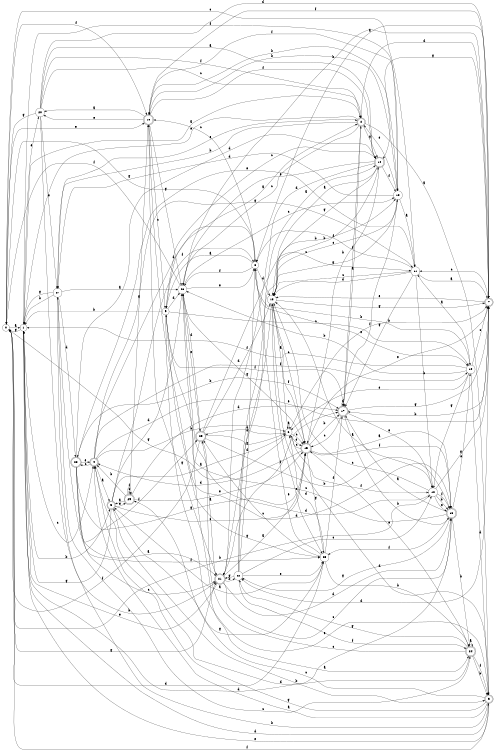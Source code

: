 digraph n24_9 {
__start0 [label="" shape="none"];

rankdir=LR;
size="8,5";

s0 [style="filled", color="black", fillcolor="white" shape="circle", label="0"];
s1 [style="filled", color="black", fillcolor="white" shape="circle", label="1"];
s2 [style="rounded,filled", color="black", fillcolor="white" shape="doublecircle", label="2"];
s3 [style="rounded,filled", color="black", fillcolor="white" shape="doublecircle", label="3"];
s4 [style="rounded,filled", color="black", fillcolor="white" shape="doublecircle", label="4"];
s5 [style="rounded,filled", color="black", fillcolor="white" shape="doublecircle", label="5"];
s6 [style="filled", color="black", fillcolor="white" shape="circle", label="6"];
s7 [style="rounded,filled", color="black", fillcolor="white" shape="doublecircle", label="7"];
s8 [style="filled", color="black", fillcolor="white" shape="circle", label="8"];
s9 [style="filled", color="black", fillcolor="white" shape="circle", label="9"];
s10 [style="filled", color="black", fillcolor="white" shape="circle", label="10"];
s11 [style="filled", color="black", fillcolor="white" shape="circle", label="11"];
s12 [style="filled", color="black", fillcolor="white" shape="circle", label="12"];
s13 [style="filled", color="black", fillcolor="white" shape="circle", label="13"];
s14 [style="rounded,filled", color="black", fillcolor="white" shape="doublecircle", label="14"];
s15 [style="rounded,filled", color="black", fillcolor="white" shape="doublecircle", label="15"];
s16 [style="rounded,filled", color="black", fillcolor="white" shape="doublecircle", label="16"];
s17 [style="rounded,filled", color="black", fillcolor="white" shape="doublecircle", label="17"];
s18 [style="filled", color="black", fillcolor="white" shape="circle", label="18"];
s19 [style="rounded,filled", color="black", fillcolor="white" shape="doublecircle", label="19"];
s20 [style="filled", color="black", fillcolor="white" shape="circle", label="20"];
s21 [style="rounded,filled", color="black", fillcolor="white" shape="doublecircle", label="21"];
s22 [style="filled", color="black", fillcolor="white" shape="circle", label="22"];
s23 [style="filled", color="black", fillcolor="white" shape="circle", label="23"];
s24 [style="rounded,filled", color="black", fillcolor="white" shape="doublecircle", label="24"];
s25 [style="rounded,filled", color="black", fillcolor="white" shape="doublecircle", label="25"];
s26 [style="filled", color="black", fillcolor="white" shape="circle", label="26"];
s27 [style="filled", color="black", fillcolor="white" shape="circle", label="27"];
s28 [style="rounded,filled", color="black", fillcolor="white" shape="doublecircle", label="28"];
s29 [style="rounded,filled", color="black", fillcolor="white" shape="doublecircle", label="29"];
s0 -> s1 [label="a"];
s0 -> s12 [label="b"];
s0 -> s11 [label="c"];
s0 -> s23 [label="d"];
s0 -> s19 [label="e"];
s0 -> s19 [label="f"];
s0 -> s21 [label="g"];
s1 -> s2 [label="a"];
s1 -> s5 [label="b"];
s1 -> s4 [label="c"];
s1 -> s3 [label="d"];
s1 -> s20 [label="e"];
s1 -> s18 [label="f"];
s1 -> s0 [label="g"];
s2 -> s3 [label="a"];
s2 -> s27 [label="b"];
s2 -> s26 [label="c"];
s2 -> s7 [label="d"];
s2 -> s1 [label="e"];
s2 -> s17 [label="f"];
s2 -> s14 [label="g"];
s3 -> s4 [label="a"];
s3 -> s27 [label="b"];
s3 -> s29 [label="c"];
s3 -> s13 [label="d"];
s3 -> s1 [label="e"];
s3 -> s0 [label="f"];
s3 -> s4 [label="g"];
s4 -> s5 [label="a"];
s4 -> s6 [label="b"];
s4 -> s28 [label="c"];
s4 -> s8 [label="d"];
s4 -> s7 [label="e"];
s4 -> s10 [label="f"];
s4 -> s11 [label="g"];
s5 -> s6 [label="a"];
s5 -> s3 [label="b"];
s5 -> s15 [label="c"];
s5 -> s26 [label="d"];
s5 -> s29 [label="e"];
s5 -> s8 [label="f"];
s5 -> s1 [label="g"];
s6 -> s6 [label="a"];
s6 -> s7 [label="b"];
s6 -> s15 [label="c"];
s6 -> s25 [label="d"];
s6 -> s15 [label="e"];
s6 -> s12 [label="f"];
s6 -> s0 [label="g"];
s7 -> s8 [label="a"];
s7 -> s17 [label="b"];
s7 -> s11 [label="c"];
s7 -> s22 [label="d"];
s7 -> s13 [label="e"];
s7 -> s19 [label="f"];
s7 -> s14 [label="g"];
s8 -> s9 [label="a"];
s8 -> s10 [label="b"];
s8 -> s19 [label="c"];
s8 -> s13 [label="d"];
s8 -> s10 [label="e"];
s8 -> s26 [label="f"];
s8 -> s0 [label="g"];
s9 -> s2 [label="a"];
s9 -> s1 [label="b"];
s9 -> s10 [label="c"];
s9 -> s26 [label="d"];
s9 -> s3 [label="e"];
s9 -> s17 [label="f"];
s9 -> s23 [label="g"];
s10 -> s11 [label="a"];
s10 -> s26 [label="b"];
s10 -> s7 [label="c"];
s10 -> s3 [label="d"];
s10 -> s6 [label="e"];
s10 -> s1 [label="f"];
s10 -> s12 [label="g"];
s11 -> s7 [label="a"];
s11 -> s12 [label="b"];
s11 -> s13 [label="c"];
s11 -> s13 [label="d"];
s11 -> s28 [label="e"];
s11 -> s8 [label="f"];
s11 -> s17 [label="g"];
s12 -> s13 [label="a"];
s12 -> s16 [label="b"];
s12 -> s13 [label="c"];
s12 -> s26 [label="d"];
s12 -> s16 [label="e"];
s12 -> s16 [label="f"];
s12 -> s7 [label="g"];
s13 -> s6 [label="a"];
s13 -> s14 [label="b"];
s13 -> s15 [label="c"];
s13 -> s21 [label="d"];
s13 -> s23 [label="e"];
s13 -> s15 [label="f"];
s13 -> s7 [label="g"];
s14 -> s13 [label="a"];
s14 -> s15 [label="b"];
s14 -> s9 [label="c"];
s14 -> s21 [label="d"];
s14 -> s26 [label="e"];
s14 -> s18 [label="f"];
s14 -> s13 [label="g"];
s15 -> s16 [label="a"];
s15 -> s17 [label="b"];
s15 -> s6 [label="c"];
s15 -> s4 [label="d"];
s15 -> s7 [label="e"];
s15 -> s16 [label="f"];
s15 -> s23 [label="g"];
s16 -> s17 [label="a"];
s16 -> s24 [label="b"];
s16 -> s9 [label="c"];
s16 -> s1 [label="d"];
s16 -> s10 [label="e"];
s16 -> s23 [label="f"];
s16 -> s22 [label="g"];
s17 -> s2 [label="a"];
s17 -> s16 [label="b"];
s17 -> s15 [label="c"];
s17 -> s17 [label="d"];
s17 -> s12 [label="e"];
s17 -> s18 [label="f"];
s17 -> s7 [label="g"];
s18 -> s11 [label="a"];
s18 -> s19 [label="b"];
s18 -> s13 [label="c"];
s18 -> s27 [label="d"];
s18 -> s2 [label="e"];
s18 -> s19 [label="f"];
s18 -> s13 [label="g"];
s19 -> s20 [label="a"];
s19 -> s18 [label="b"];
s19 -> s9 [label="c"];
s19 -> s16 [label="d"];
s19 -> s20 [label="e"];
s19 -> s14 [label="f"];
s19 -> s26 [label="g"];
s20 -> s14 [label="a"];
s20 -> s21 [label="b"];
s20 -> s2 [label="c"];
s20 -> s7 [label="d"];
s20 -> s27 [label="e"];
s20 -> s2 [label="f"];
s20 -> s0 [label="g"];
s21 -> s15 [label="a"];
s21 -> s22 [label="b"];
s21 -> s16 [label="c"];
s21 -> s16 [label="d"];
s21 -> s1 [label="e"];
s21 -> s17 [label="f"];
s21 -> s19 [label="g"];
s22 -> s14 [label="a"];
s22 -> s18 [label="b"];
s22 -> s12 [label="c"];
s22 -> s8 [label="d"];
s22 -> s23 [label="e"];
s22 -> s24 [label="f"];
s22 -> s21 [label="g"];
s23 -> s5 [label="a"];
s23 -> s24 [label="b"];
s23 -> s25 [label="c"];
s23 -> s6 [label="d"];
s23 -> s8 [label="e"];
s23 -> s17 [label="f"];
s23 -> s5 [label="g"];
s24 -> s24 [label="a"];
s24 -> s3 [label="b"];
s24 -> s25 [label="c"];
s24 -> s4 [label="d"];
s24 -> s15 [label="e"];
s24 -> s3 [label="f"];
s24 -> s22 [label="g"];
s25 -> s21 [label="a"];
s25 -> s16 [label="b"];
s25 -> s11 [label="c"];
s25 -> s13 [label="d"];
s25 -> s26 [label="e"];
s25 -> s0 [label="f"];
s25 -> s6 [label="g"];
s26 -> s24 [label="a"];
s26 -> s7 [label="b"];
s26 -> s18 [label="c"];
s26 -> s25 [label="d"];
s26 -> s8 [label="e"];
s26 -> s0 [label="f"];
s26 -> s15 [label="g"];
s27 -> s26 [label="a"];
s27 -> s1 [label="b"];
s27 -> s24 [label="c"];
s27 -> s28 [label="d"];
s27 -> s2 [label="e"];
s27 -> s23 [label="f"];
s27 -> s1 [label="g"];
s28 -> s21 [label="a"];
s28 -> s17 [label="b"];
s28 -> s21 [label="c"];
s28 -> s14 [label="d"];
s28 -> s4 [label="e"];
s28 -> s25 [label="f"];
s28 -> s15 [label="g"];
s29 -> s5 [label="a"];
s29 -> s4 [label="b"];
s29 -> s29 [label="c"];
s29 -> s17 [label="d"];
s29 -> s15 [label="e"];
s29 -> s29 [label="f"];
s29 -> s19 [label="g"];

}